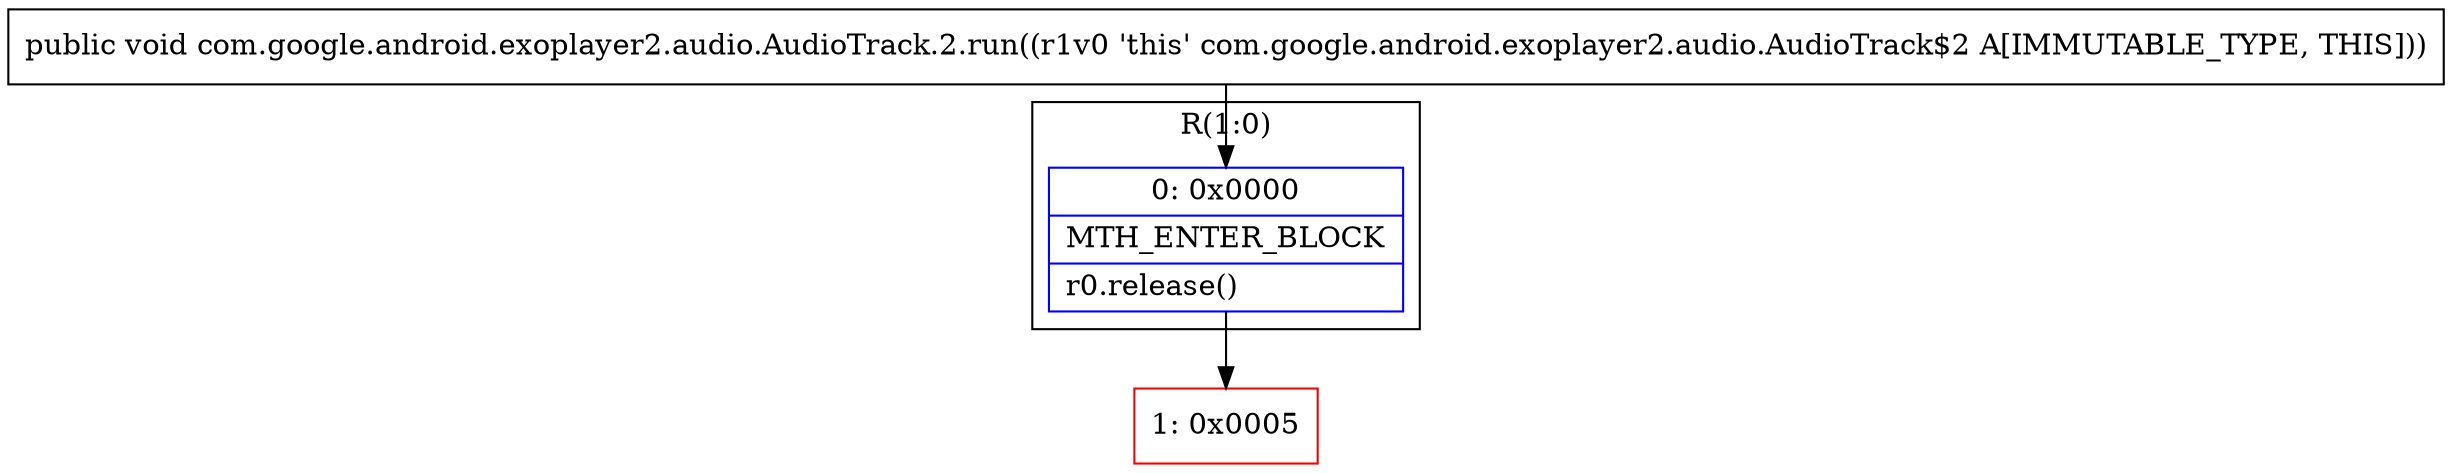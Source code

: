 digraph "CFG forcom.google.android.exoplayer2.audio.AudioTrack.2.run()V" {
subgraph cluster_Region_132225311 {
label = "R(1:0)";
node [shape=record,color=blue];
Node_0 [shape=record,label="{0\:\ 0x0000|MTH_ENTER_BLOCK\l|r0.release()\l}"];
}
Node_1 [shape=record,color=red,label="{1\:\ 0x0005}"];
MethodNode[shape=record,label="{public void com.google.android.exoplayer2.audio.AudioTrack.2.run((r1v0 'this' com.google.android.exoplayer2.audio.AudioTrack$2 A[IMMUTABLE_TYPE, THIS])) }"];
MethodNode -> Node_0;
Node_0 -> Node_1;
}

